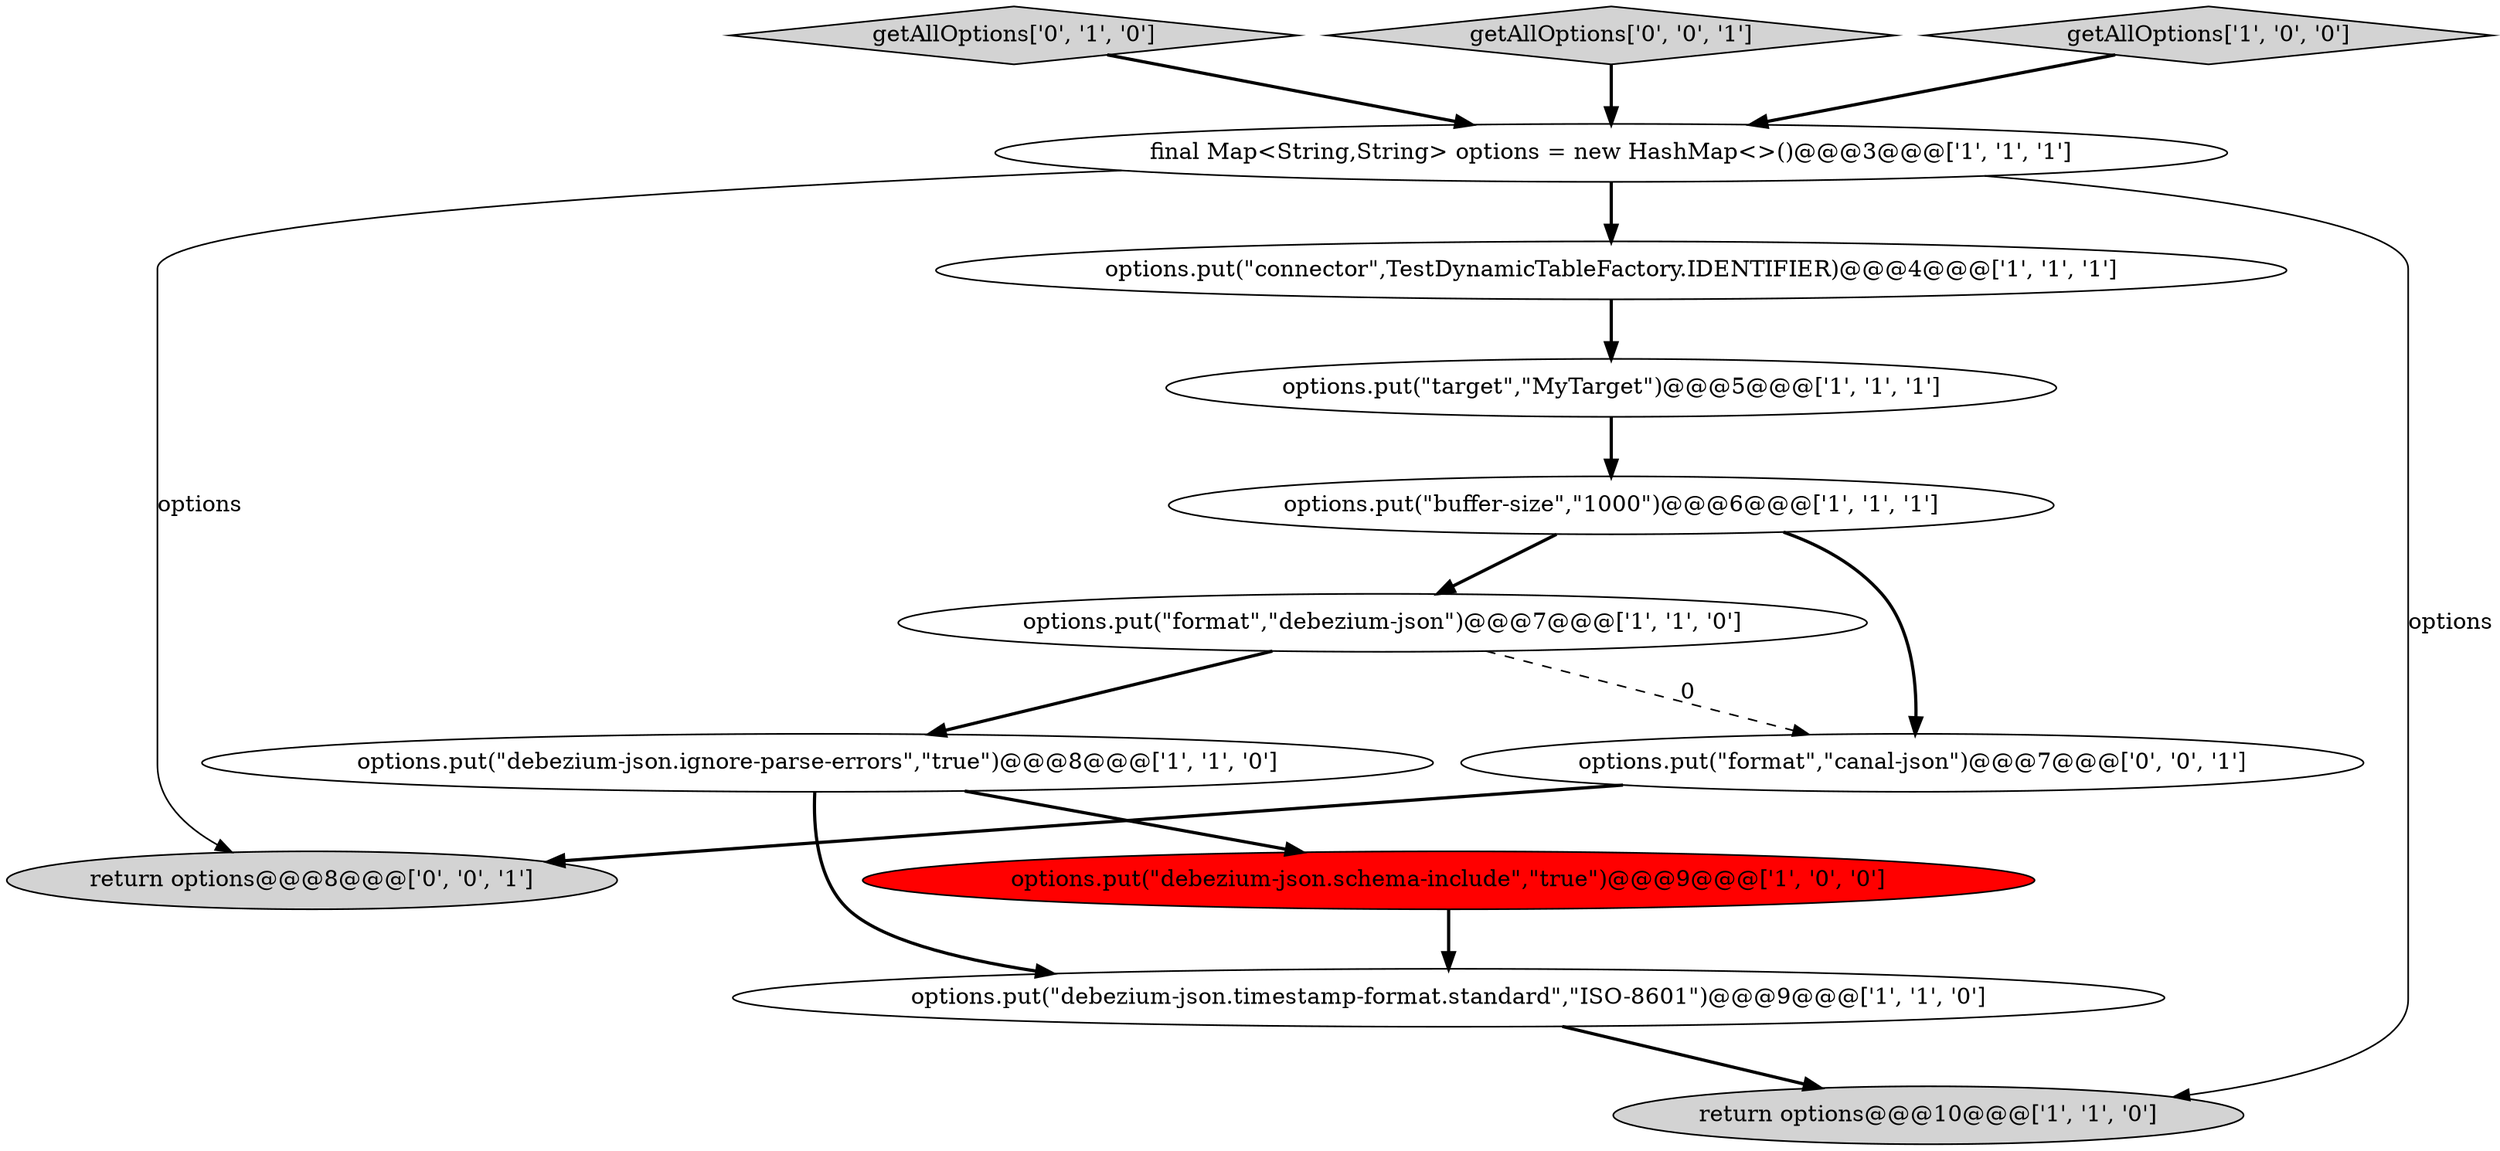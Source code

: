 digraph {
2 [style = filled, label = "options.put(\"debezium-json.timestamp-format.standard\",\"ISO-8601\")@@@9@@@['1', '1', '0']", fillcolor = white, shape = ellipse image = "AAA0AAABBB1BBB"];
4 [style = filled, label = "return options@@@10@@@['1', '1', '0']", fillcolor = lightgray, shape = ellipse image = "AAA0AAABBB1BBB"];
8 [style = filled, label = "options.put(\"target\",\"MyTarget\")@@@5@@@['1', '1', '1']", fillcolor = white, shape = ellipse image = "AAA0AAABBB1BBB"];
5 [style = filled, label = "options.put(\"connector\",TestDynamicTableFactory.IDENTIFIER)@@@4@@@['1', '1', '1']", fillcolor = white, shape = ellipse image = "AAA0AAABBB1BBB"];
9 [style = filled, label = "options.put(\"debezium-json.ignore-parse-errors\",\"true\")@@@8@@@['1', '1', '0']", fillcolor = white, shape = ellipse image = "AAA0AAABBB1BBB"];
13 [style = filled, label = "return options@@@8@@@['0', '0', '1']", fillcolor = lightgray, shape = ellipse image = "AAA0AAABBB3BBB"];
12 [style = filled, label = "options.put(\"format\",\"canal-json\")@@@7@@@['0', '0', '1']", fillcolor = white, shape = ellipse image = "AAA0AAABBB3BBB"];
7 [style = filled, label = "options.put(\"format\",\"debezium-json\")@@@7@@@['1', '1', '0']", fillcolor = white, shape = ellipse image = "AAA0AAABBB1BBB"];
10 [style = filled, label = "getAllOptions['0', '1', '0']", fillcolor = lightgray, shape = diamond image = "AAA0AAABBB2BBB"];
11 [style = filled, label = "getAllOptions['0', '0', '1']", fillcolor = lightgray, shape = diamond image = "AAA0AAABBB3BBB"];
0 [style = filled, label = "final Map<String,String> options = new HashMap<>()@@@3@@@['1', '1', '1']", fillcolor = white, shape = ellipse image = "AAA0AAABBB1BBB"];
1 [style = filled, label = "options.put(\"buffer-size\",\"1000\")@@@6@@@['1', '1', '1']", fillcolor = white, shape = ellipse image = "AAA0AAABBB1BBB"];
6 [style = filled, label = "getAllOptions['1', '0', '0']", fillcolor = lightgray, shape = diamond image = "AAA0AAABBB1BBB"];
3 [style = filled, label = "options.put(\"debezium-json.schema-include\",\"true\")@@@9@@@['1', '0', '0']", fillcolor = red, shape = ellipse image = "AAA1AAABBB1BBB"];
7->12 [style = dashed, label="0"];
7->9 [style = bold, label=""];
8->1 [style = bold, label=""];
9->3 [style = bold, label=""];
5->8 [style = bold, label=""];
12->13 [style = bold, label=""];
11->0 [style = bold, label=""];
6->0 [style = bold, label=""];
3->2 [style = bold, label=""];
2->4 [style = bold, label=""];
1->7 [style = bold, label=""];
9->2 [style = bold, label=""];
0->13 [style = solid, label="options"];
10->0 [style = bold, label=""];
0->5 [style = bold, label=""];
0->4 [style = solid, label="options"];
1->12 [style = bold, label=""];
}
